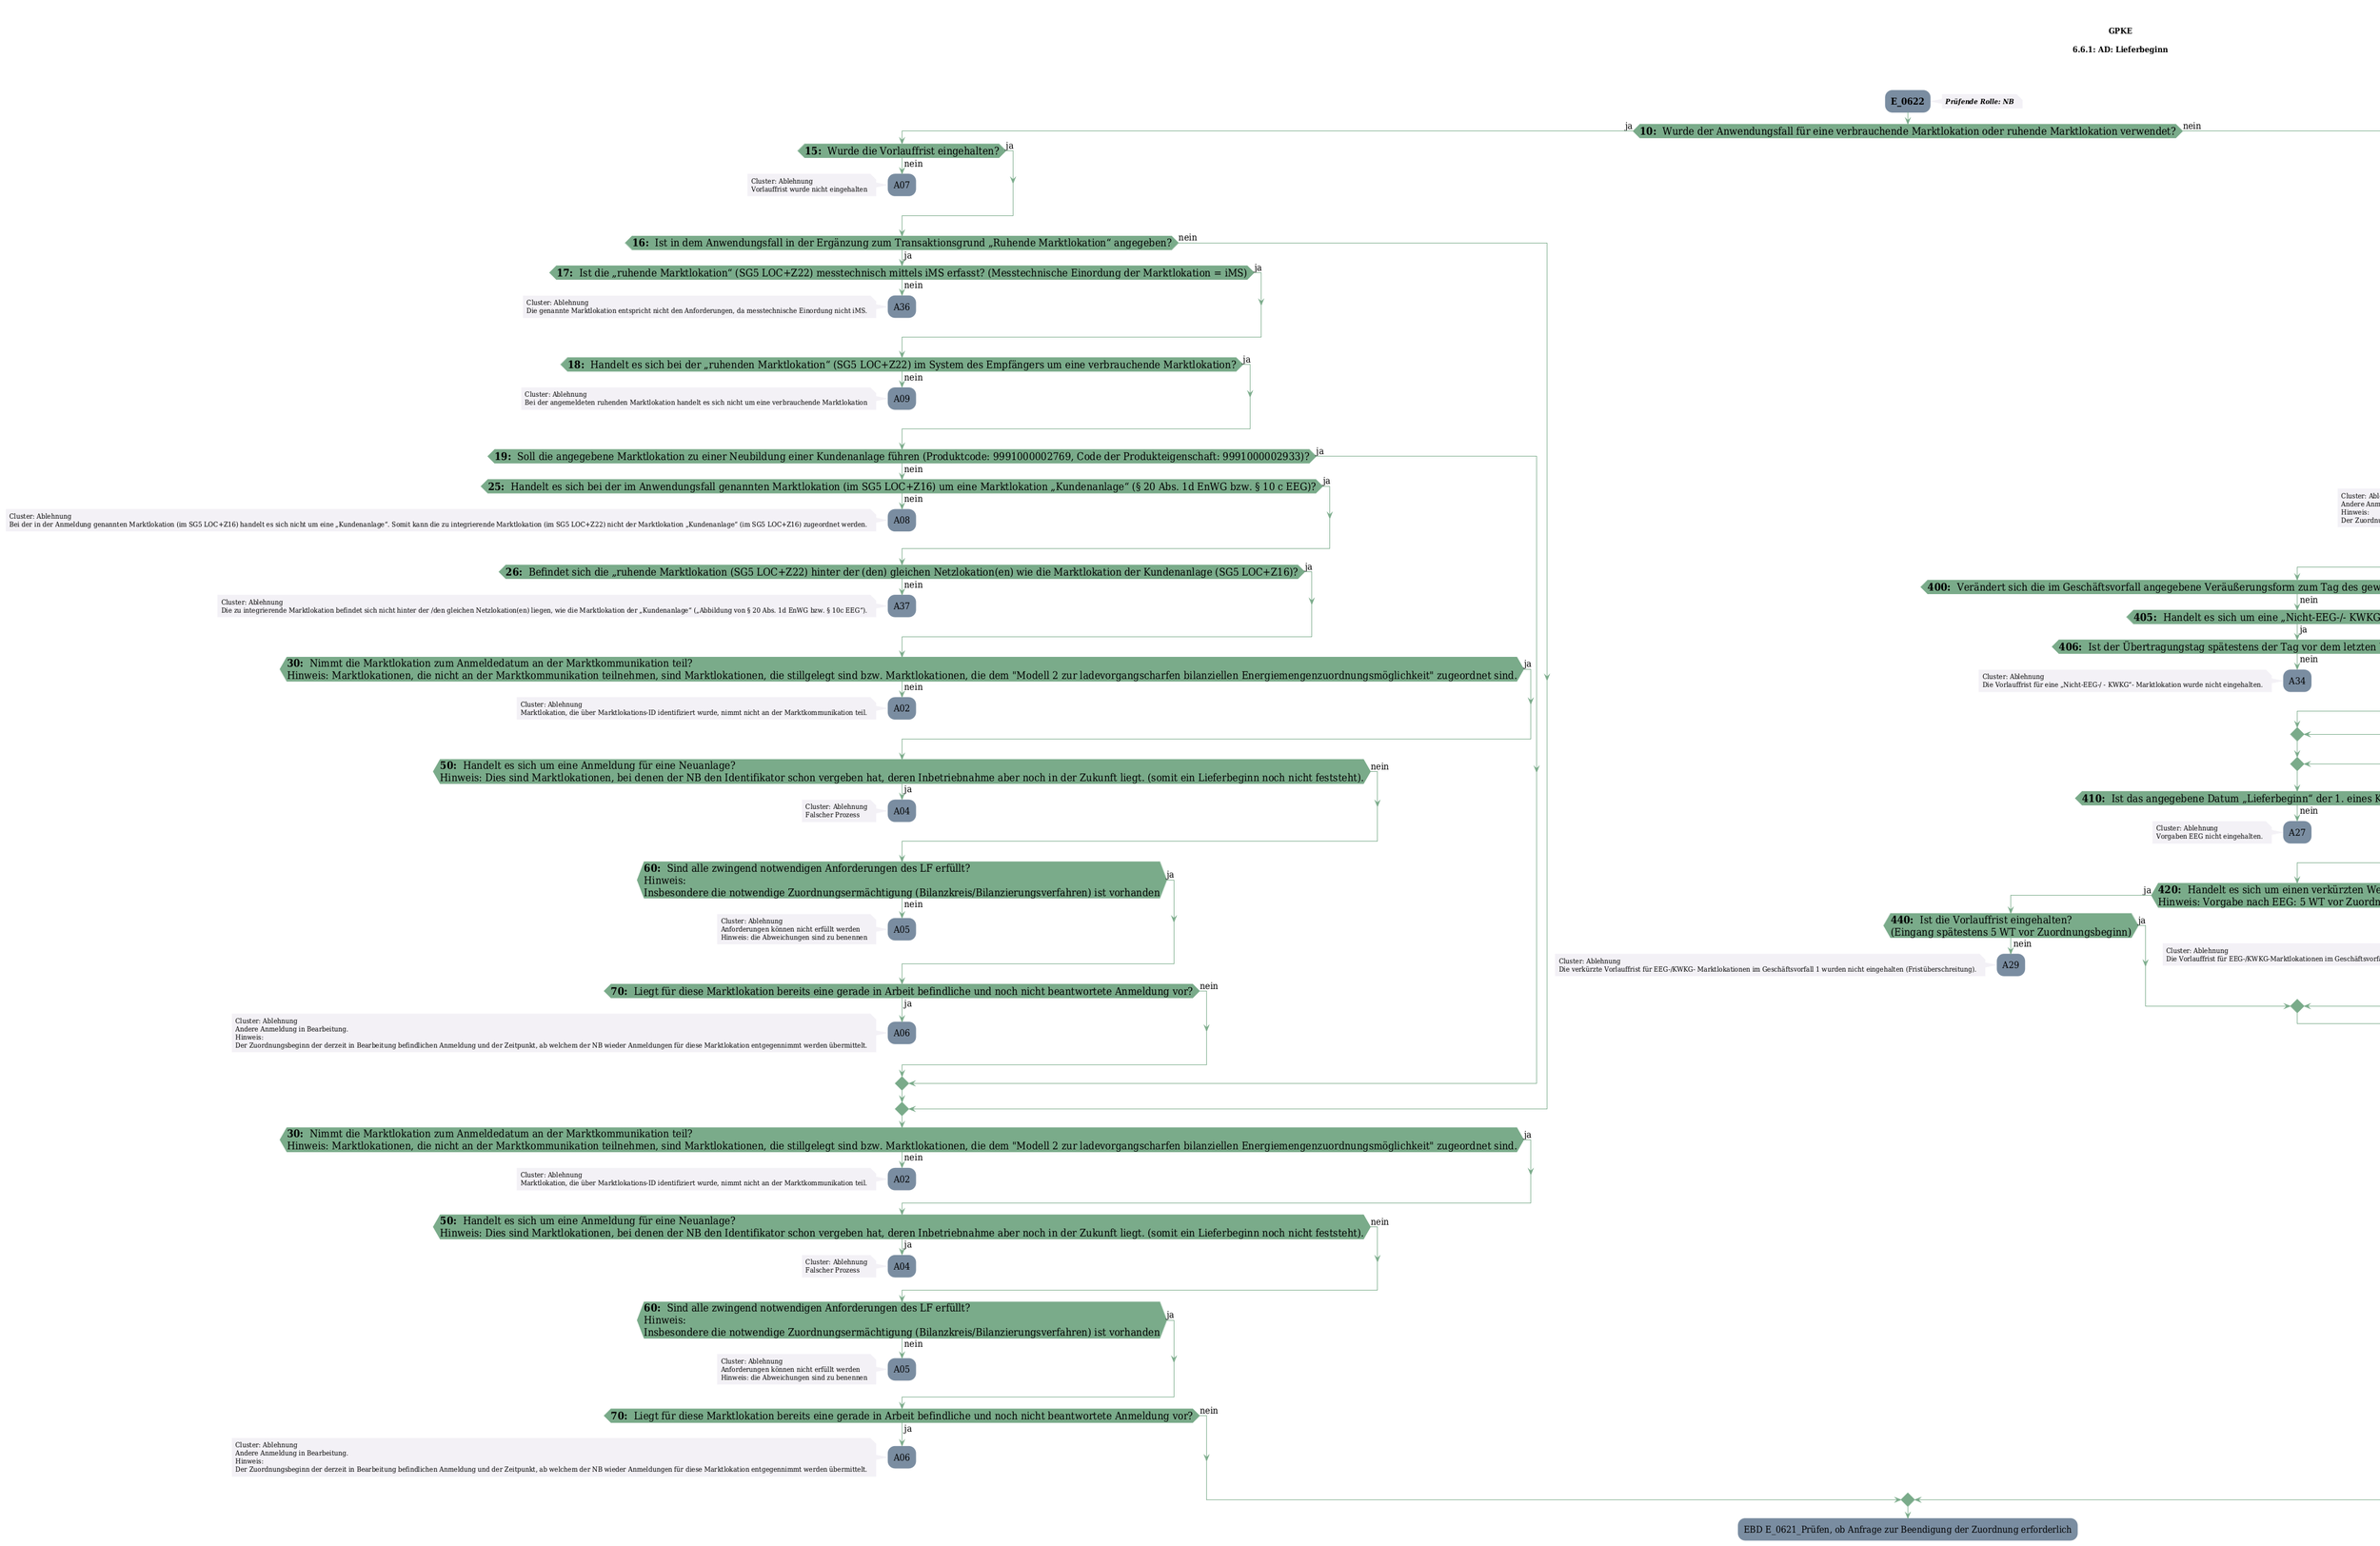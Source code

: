 @startuml
skinparam Shadowing false
skinparam NoteBorderColor #f3f1f6
skinparam NoteBackgroundColor #f3f1f6
skinparam NoteFontSize 12
skinparam ActivityBorderColor none
skinparam ActivityBackgroundColor #7a8da1
skinparam ActivityFontSize 16
skinparam ArrowColor #7aab8a
skinparam ArrowFontSize 16
skinparam ActivityDiamondBackgroundColor #7aab8a
skinparam ActivityDiamondBorderColor #7aab8a
skinparam ActivityDiamondFontSize 18
skinparam defaultFontName DejaVu Serif Condensed
skinparam ActivityEndColor #669580

header
<b>FV2210
2022-12-12
endheader

title
GPKE

6.6.1: AD: Lieferbeginn



end title
:<b>E_0622</b>;
note right
<b><i>Prüfende Rolle: NB
end note

if (<b>10: </b> Wurde der Anwendungsfall für eine verbrauchende Marktlokation oder ruhende Marktlokation verwendet?) then (ja)
    if (<b>15: </b> Wurde die Vorlauffrist eingehalten?) then (ja)
    else (nein)
        :A07;
        note left
            Cluster: Ablehnung
            Vorlauffrist wurde nicht eingehalten
        endnote
        kill;
    endif
    if (<b>16: </b> Ist in dem Anwendungsfall in der Ergänzung zum Transaktionsgrund „Ruhende Marktlokation“ angegeben?) then (ja)
        if (<b>17: </b> Ist die „ruhende Marktlokation“ (SG5 LOC+Z22&#41; messtechnisch mittels iMS erfasst? (Messtechnische Einordung der Marktlokation = iMS&#41;) then (ja)
        else (nein)
            :A36;
            note left
                Cluster: Ablehnung
                Die genannte Marktlokation entspricht nicht den Anforderungen, da messtechnische Einordung nicht iMS.
            endnote
            kill;
        endif
        if (<b>18: </b> Handelt es sich bei der „ruhenden Marktlokation“ (SG5 LOC+Z22&#41; im System des Empfängers um eine verbrauchende Marktlokation?) then (ja)
        else (nein)
            :A09;
            note left
                Cluster: Ablehnung
                Bei der angemeldeten ruhenden Marktlokation handelt es sich nicht um eine verbrauchende Marktlokation
            endnote
            kill;
        endif
        if (<b>19: </b> Soll die angegebene Marktlokation zu einer Neubildung einer Kundenanlage führen (Produktcode: 9991000002769, Code der Produkteigenschaft: 9991000002933&#41;?) then (ja)
        else (nein)
            if (<b>25: </b> Handelt es sich bei der im Anwendungsfall genannten Marktlokation (im SG5 LOC+Z16&#41; um eine Marktlokation „Kundenanlage“ (§ 20 Abs. 1d EnWG bzw. § 10 c EEG&#41;?) then (ja)
            else (nein)
                :A08;
                note left
                    Cluster: Ablehnung
                    Bei der in der Anmeldung genannten Marktlokation (im SG5 LOC+Z16&#41; handelt es sich nicht um eine „Kundenanlage“. Somit kann die zu integrierende Marktlokation (im SG5 LOC+Z22&#41; nicht der Marktlokation „Kundenanlage“ (im SG5 LOC+Z16&#41; zugeordnet werden.
                endnote
                kill;
            endif
            if (<b>26: </b> Befindet sich die „ruhende Marktlokation (SG5 LOC+Z22&#41; hinter der (den&#41; gleichen Netzlokation(en&#41; wie die Marktlokation der Kundenanlage (SG5 LOC+Z16&#41;?) then (ja)
            else (nein)
                :A37;
                note left
                    Cluster: Ablehnung
                    Die zu integrierende Marktlokation befindet sich nicht hinter der /den gleichen Netzlokation(en&#41; liegen, wie die Marktlokation der „Kundenanlage“ („Abbildung von § 20 Abs. 1d EnWG bzw. § 10c EEG“&#41;.
                endnote
                kill;
            endif
            if (<b>30: </b> Nimmt die Marktlokation zum Anmeldedatum an der Marktkommunikation teil?
Hinweis: Marktlokationen, die nicht an der Marktkommunikation teilnehmen, sind Marktlokationen, die stillgelegt sind bzw. Marktlokationen, die dem "Modell 2 zur ladevorgangscharfen bilanziellen Energiemengenzuordnungsmöglichkeit" zugeordnet sind.) then (ja)
            else (nein)
                :A02;
                note left
                    Cluster: Ablehnung
                    Marktlokation, die über Marktlokations-ID identifiziert wurde, nimmt nicht an der Marktkommunikation teil.
                endnote
                kill;
            endif
            if (<b>50: </b> Handelt es sich um eine Anmeldung für eine Neuanlage?
Hinweis: Dies sind Marktlokationen, bei denen der NB den Identifikator schon vergeben hat, deren Inbetriebnahme aber noch in der Zukunft liegt. (somit ein Lieferbeginn noch nicht feststeht&#41;.) then (ja)
                :A04;
                note left
                    Cluster: Ablehnung
                    Falscher Prozess
                endnote
                kill;
            else (nein)
            endif
            if (<b>60: </b> Sind alle zwingend notwendigen Anforderungen des LF erfüllt?
Hinweis: 
Insbesondere die notwendige Zuordnungsermächtigung (Bilanzkreis/Bilanzierungsverfahren&#41; ist vorhanden) then (ja)
            else (nein)
                :A05;
                note left
                    Cluster: Ablehnung
                    Anforderungen können nicht erfüllt werden
                    Hinweis: die Abweichungen sind zu benennen
                endnote
                kill;
            endif
            if (<b>70: </b> Liegt für diese Marktlokation bereits eine gerade in Arbeit befindliche und noch nicht beantwortete Anmeldung vor?) then (ja)
                :A06;
                note left
                    Cluster: Ablehnung
                    Andere Anmeldung in Bearbeitung.
                    Hinweis:
                    Der Zuordnungsbeginn der derzeit in Bearbeitung befindlichen Anmeldung und der Zeitpunkt, ab welchem der NB wieder Anmeldungen für diese Marktlokation entgegennimmt werden übermittelt.
                endnote
                kill;
            else (nein)
            endif
        endif
    else (nein)
    endif
    if (<b>30: </b> Nimmt die Marktlokation zum Anmeldedatum an der Marktkommunikation teil?
Hinweis: Marktlokationen, die nicht an der Marktkommunikation teilnehmen, sind Marktlokationen, die stillgelegt sind bzw. Marktlokationen, die dem "Modell 2 zur ladevorgangscharfen bilanziellen Energiemengenzuordnungsmöglichkeit" zugeordnet sind.) then (ja)
    else (nein)
        :A02;
        note left
            Cluster: Ablehnung
            Marktlokation, die über Marktlokations-ID identifiziert wurde, nimmt nicht an der Marktkommunikation teil.
        endnote
        kill;
    endif
    if (<b>50: </b> Handelt es sich um eine Anmeldung für eine Neuanlage?
Hinweis: Dies sind Marktlokationen, bei denen der NB den Identifikator schon vergeben hat, deren Inbetriebnahme aber noch in der Zukunft liegt. (somit ein Lieferbeginn noch nicht feststeht&#41;.) then (ja)
        :A04;
        note left
            Cluster: Ablehnung
            Falscher Prozess
        endnote
        kill;
    else (nein)
    endif
    if (<b>60: </b> Sind alle zwingend notwendigen Anforderungen des LF erfüllt?
Hinweis: 
Insbesondere die notwendige Zuordnungsermächtigung (Bilanzkreis/Bilanzierungsverfahren&#41; ist vorhanden) then (ja)
    else (nein)
        :A05;
        note left
            Cluster: Ablehnung
            Anforderungen können nicht erfüllt werden
            Hinweis: die Abweichungen sind zu benennen
        endnote
        kill;
    endif
    if (<b>70: </b> Liegt für diese Marktlokation bereits eine gerade in Arbeit befindliche und noch nicht beantwortete Anmeldung vor?) then (ja)
        :A06;
        note left
            Cluster: Ablehnung
            Andere Anmeldung in Bearbeitung.
            Hinweis:
            Der Zuordnungsbeginn der derzeit in Bearbeitung befindlichen Anmeldung und der Zeitpunkt, ab welchem der NB wieder Anmeldungen für diese Marktlokation entgegennimmt werden übermittelt.
        endnote
        kill;
    else (nein)
    endif
else (nein)
    if (<b>220: </b> Handelt es sich um einen „Einzug in Neuanlage“?
Hinweis: Dies sind Marktlokationen, bei denen der NB den Identifikator schon vergeben hat, deren Inbetriebnahme aber noch in der Zukunft liegt (somit ein Lieferbeginn noch nicht feststeht&#41;.) then (ja)
        :A21;
        note left
            Cluster: Ablehnung
            Falscher Prozess
        endnote
        kill;
    else (nein)
    endif
    if (<b>250: </b> Erfolgt die Bilanzierung auf Basis von Viertelstundenwerten? 
Hinweis: In viertelstündlicher Auflösung (verpflichtend lt. EEG&#41;) then (ja)
    else (nein)
        :A24;
        note left
            Cluster: Ablehnung
            Bilanzierung erfolgt nicht auf Basis von Viertelstundenwerten.
        endnote
        kill;
    endif
    if (<b>260: </b> Sind alle zwingend notwendigen Anforderungen des LF erfüllt?
Hinweis: Insbesondere die notwendige Zuordnungsermächtigung (Bilanzkreis/Bilanzierungsverfahren&#41; ist vorhanden) then (ja)
    else (nein)
        :A25;
        note left
            Cluster: Ablehnung
            Anforderungen können nicht erfüllt werden
            Hinweis: die Abweichungen sind zu benennen
        endnote
        kill;
    endif
    if (<b>270: </b> Liegt für diese Marktlokation bereits eine gerade in Arbeit befindliche und noch nicht beantwortete Anmeldung vor?) then (ja)
        :A45;
        note left
            Cluster: Ablehnung
            Andere Anmeldung in Bearbeitung.
            Hinweis:
            Der Zuordnungsbeginn der derzeit in Bearbeitung befindlichen Anmeldung und der Zeitpunkt, ab welchem der NB wieder Anmeldungen für diese Marktlokation entgegennimmt.
        endnote
        kill;
    else (nein)
    endif
    if (<b>300: </b> Handelt es sich um Geschäftsvorfall 1?) then (ja)
        if (<b>400: </b> Verändert sich die im Geschäftsvorfall angegebene Veräußerungsform zum Tag des gewünschten Zuordnungsbeginns (Veräußerungsformwechsel&#41;?) then (ja)
        else (nein)
            if (<b>405: </b> Handelt es sich um eine „Nicht-EEG-/- KWKG“-Marktlokation?) then (ja)
                if (<b>406: </b> Ist der Übertragungstag spätestens der Tag vor dem letzten WT vor dem Zuordnungsbeginn?) then (ja)
                else (nein)
                    :A34;
                    note left
                        Cluster: Ablehnung
                        Die Vorlauffrist für eine „Nicht-EEG-/ - KWKG“- Marktlokation wurde nicht eingehalten.
                    endnote
                    kill;
                endif
            else (nein)
            endif
        endif
        if (<b>410: </b> Ist das angegebene Datum „Lieferbeginn“ der 1. eines Kalendermonats, 00:00 Uhr?) then (ja)
        else (nein)
            :A27;
            note left
                Cluster: Ablehnung
                Vorgaben EEG nicht eingehalten.
            endnote
            kill;
        endif
        if (<b>420: </b> Handelt es sich um einen verkürzten Wechsel?
Hinweis: Vorgabe nach EEG: 5 WT vor Zuordnungsbeginn) then (ja)
            if (<b>440: </b> Ist die Vorlauffrist eingehalten?
(Eingang spätestens 5 WT vor Zuordnungsbeginn&#41;) then (ja)
            else (nein)
                :A29;
                note left
                    Cluster: Ablehnung
                    Die verkürzte Vorlauffrist für EEG-/KWKG- Marktlokationen im Geschäftsvorfall 1 wurden nicht eingehalten (Fristüberschreitung&#41;.
                endnote
                kill;
            endif
        else (nein)
            if (<b>430: </b> Ist die Vorlauffrist von einem Monat eingehalten?) then (ja)
            else (nein)
                :A28;
                note left
                    Cluster: Ablehnung 
                    Die Vorlauffrist für EEG-/KWKG-Marktlokationen im Geschäftsvorfall 1 wurden nicht eingehalten (Fristüberschreitung&#41;.
                endnote
                kill;
            endif
        endif
    else (nein)
        if (<b>310: </b> Handelt es sich um Geschäftsvorfall 2?) then (ja)
            if (<b>600: </b> Verändert sich die im Geschäftsvorfall angegebene Veräußerungsform zum Tag des gewünschten Zuordnungsbeginns (Veräußerungsformwechsel&#41;?) then (ja)
            else (nein)
                if (<b>605: </b> Handelt es sich um eine „Nicht-EEG-/-KWKG“-Marktlokation?) then (ja)
                    if (<b>610: </b> Ist der Übertragungstag spätestens der Tag vor dem letzten WT vor dem Zuordnungsbeginn?) then (ja)
                    else (nein)
                        :A30;
                        note left
                            Cluster: Ablehnung 
                            Die Vorlauffrist für eine „Nicht-EEG-/-KWKG“- Marktlokation im Geschäftsvorfall 2 wurde nicht eingehalten (Fristüberschreitung&#41;.
                        endnote
                        kill;
                    endif
                else (nein)
                endif
            endif
            if (<b>620: </b> Ist das angegebene Datum „Lieferbeginn“ der 1. eines Kalendermonats 00:00 Uhr?) then (ja)
            else (nein)
                :A31;
                note left
                    Cluster: Ablehnung
                    Das Lieferbeginn darf nur der 1. eines Kalendermonats 00:00 Uhr sein
                endnote
                kill;
            endif
            if (<b>630: </b> Ist die Vorlauffrist von einem Monat eingehalten?) then (ja)
            else (nein)
                :A32;
                note left
                    Cluster: Ablehnung
                    Die Vorlauffrist für EEG-/KWKG-Marktlokationen im Geschäftsvorfall 2 wurden nicht eingehalten (Fristüberschreitung&#41;.
                endnote
                kill;
            endif
        else (nein)
            if (<b>800: </b> Ist das angegebene Datum „Lieferbeginn“ der 1. eines Kalendermonats 00:00 Uhr?) then (ja)
            else (nein)
                if (<b>805: </b> Handelt es sich um eine „Nicht-EEG-/-KWKG“-Marktlokation?) then (ja)
                    if (<b>806: </b> Ist der Übertragungstag spätestens der Tag vor dem letzten WT vor dem Zuordnungsbeginn?) then (ja)
                    else (nein)
                        :A35;
                        note left
                            Cluster: Ablehnung
                            Die Vorlauffrist für eine „Nicht-EEG-/-KWKG“- Marktlokation wurde nicht eingehalten.
                        endnote
                        kill;
                    endif
                else (nein)
                endif
            endif
            if (<b>810: </b> Ist die Vorlauffrist von einem Monat eingehalten?) then (ja)
            else (nein)
                :A44;
                note left
                    Cluster: Ablehnung
                    Fristüberschreitung
                endnote
                kill;
            endif
            if (<b>830: </b> Ist der angegebene Prozentsatz an der Marktlokation noch frei?) then (ja)
            else (nein)
                :EBD E_0621_Prüfen, ob Anfrage zur Beendigung der Zuordnung erforderlich
Hinweis: Anfrage zur Beendigung der Zuordnung muss zwingend an alle LFA und an den Anmeldenden versendet werden!;
                kill;
            endif
        endif
    endif
endif
:EBD E_0621_Prüfen, ob Anfrage zur Beendigung der Zuordnung erforderlich;
kill;

@enduml
